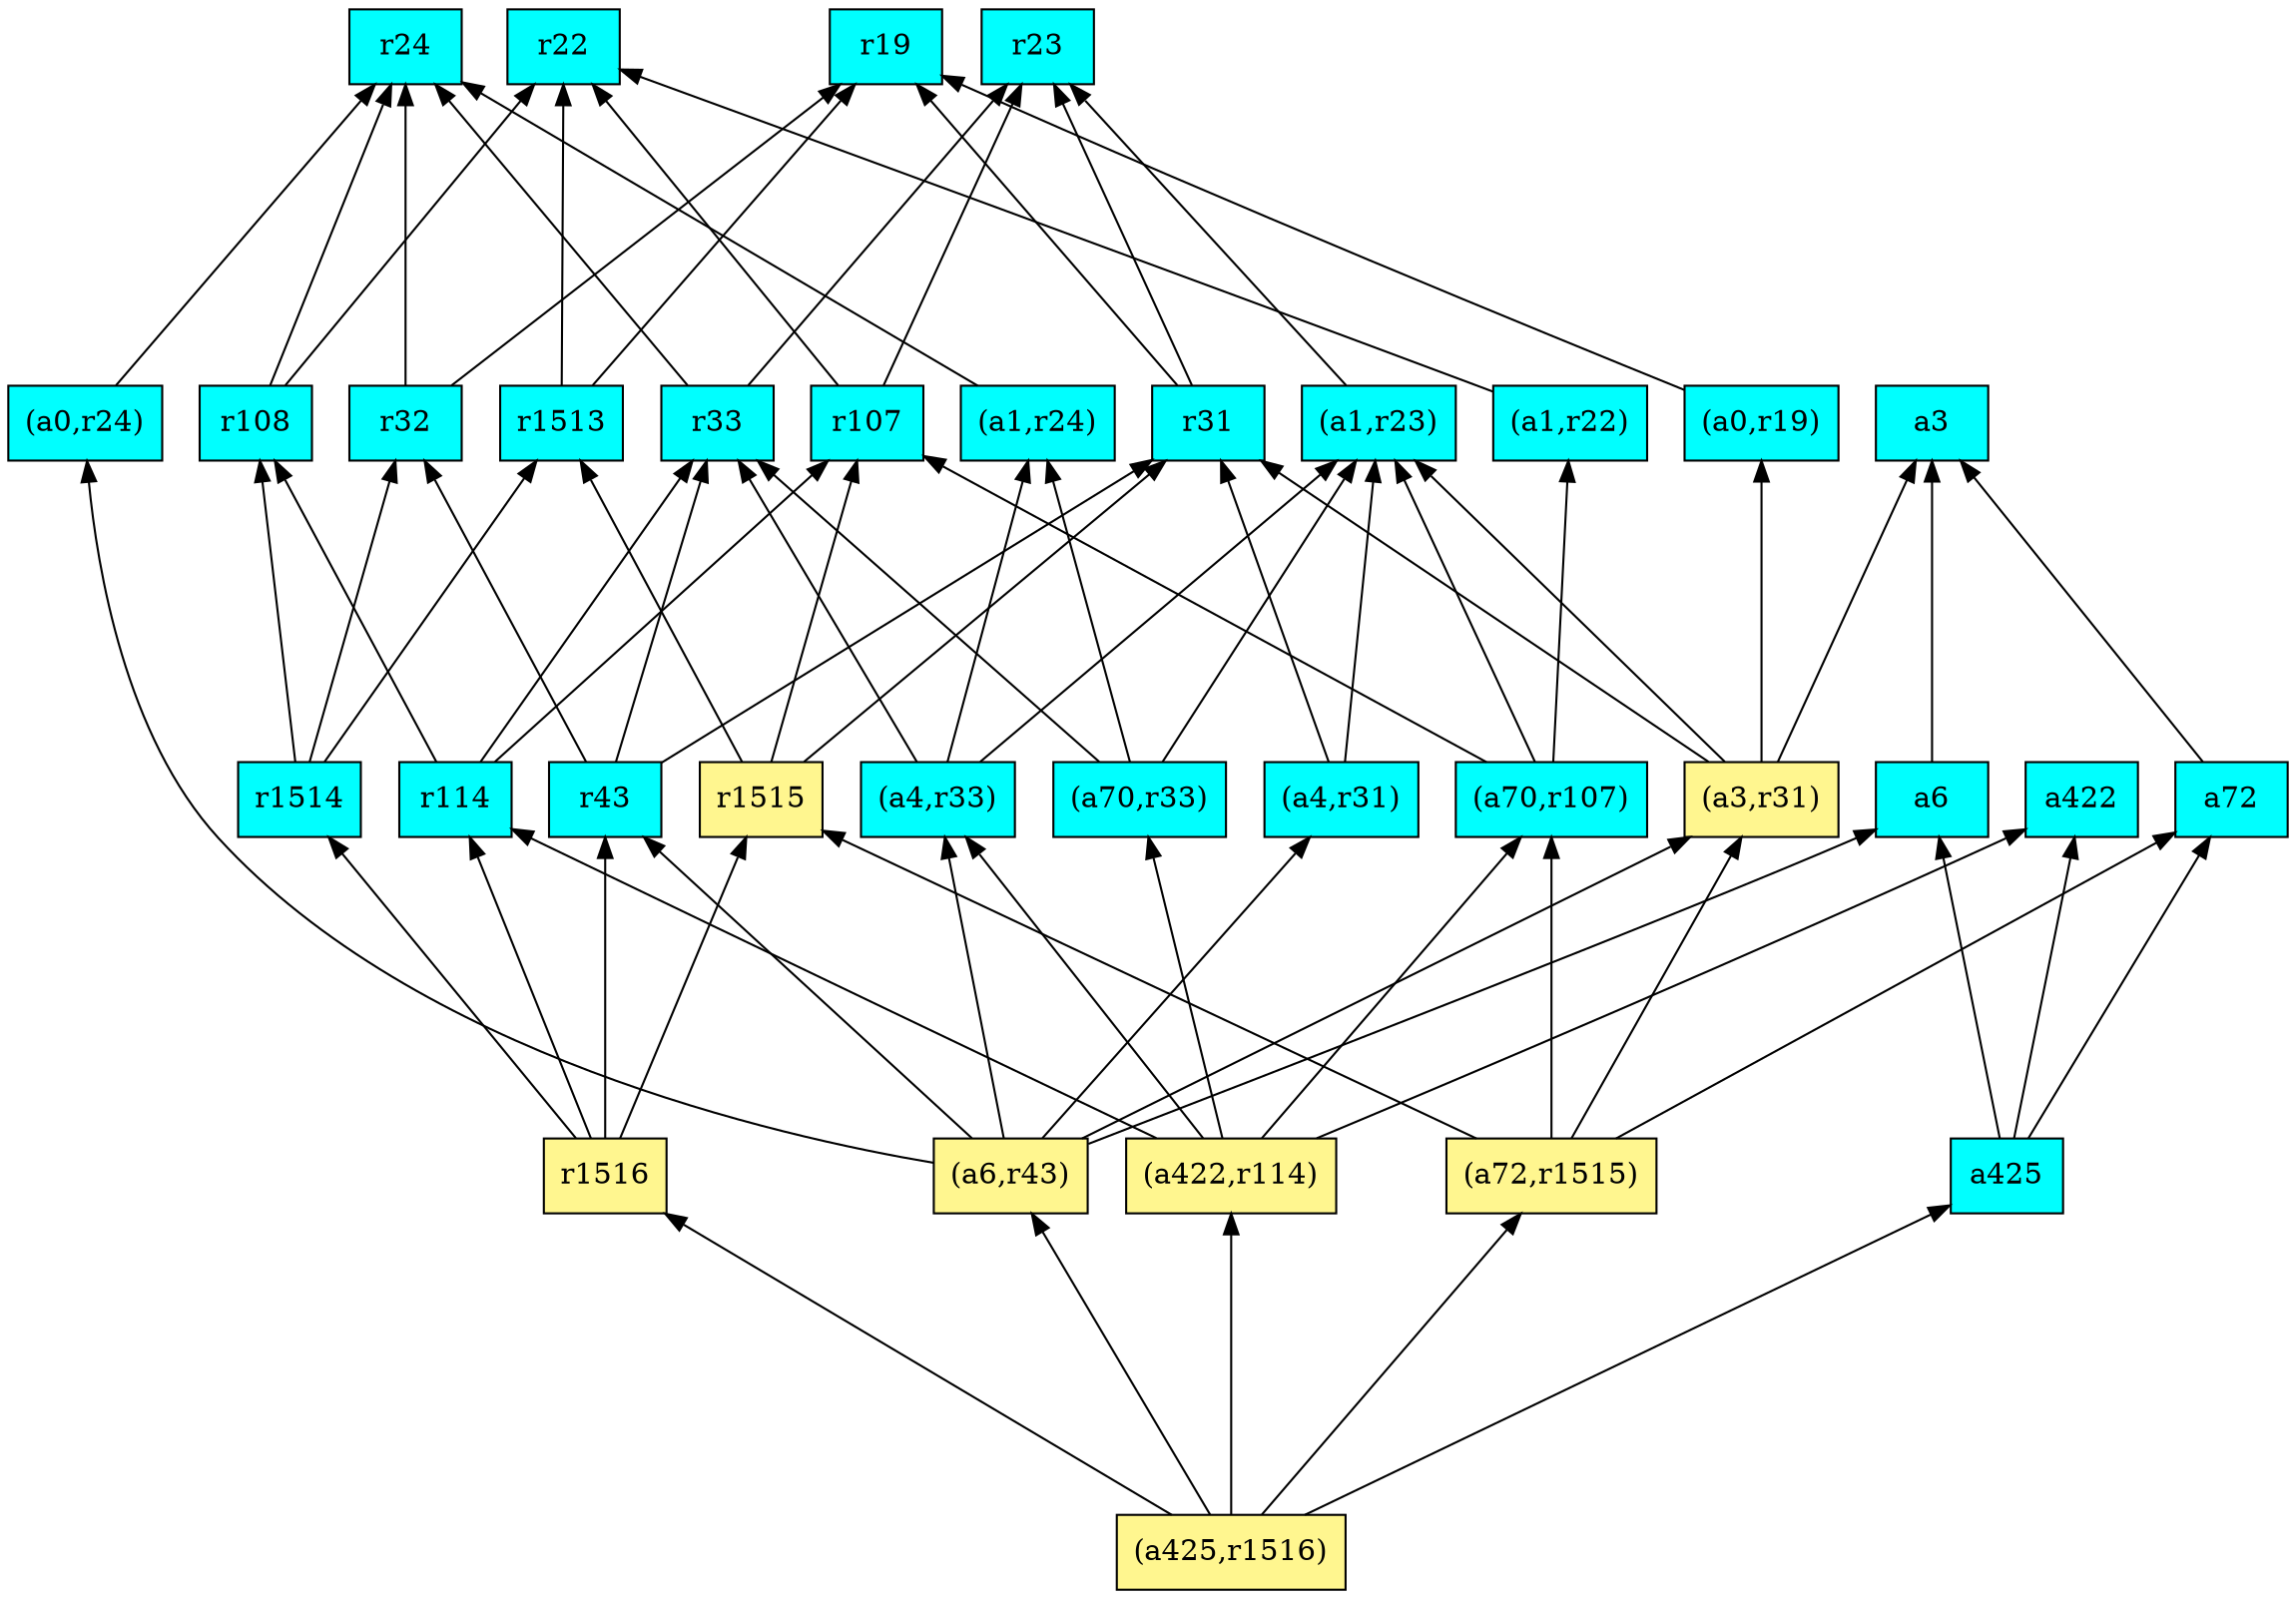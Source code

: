 digraph G {
rankdir=BT;ranksep="2.0";
"(a4,r33)" [shape=record,fillcolor=cyan,style=filled,label="{(a4,r33)}"];
"a3" [shape=record,fillcolor=cyan,style=filled,label="{a3}"];
"r1514" [shape=record,fillcolor=cyan,style=filled,label="{r1514}"];
"r107" [shape=record,fillcolor=cyan,style=filled,label="{r107}"];
"(a1,r22)" [shape=record,fillcolor=cyan,style=filled,label="{(a1,r22)}"];
"r114" [shape=record,fillcolor=cyan,style=filled,label="{r114}"];
"(a425,r1516)" [shape=record,fillcolor=khaki1,style=filled,label="{(a425,r1516)}"];
"(a72,r1515)" [shape=record,fillcolor=khaki1,style=filled,label="{(a72,r1515)}"];
"r32" [shape=record,fillcolor=cyan,style=filled,label="{r32}"];
"(a422,r114)" [shape=record,fillcolor=khaki1,style=filled,label="{(a422,r114)}"];
"(a70,r107)" [shape=record,fillcolor=cyan,style=filled,label="{(a70,r107)}"];
"r24" [shape=record,fillcolor=cyan,style=filled,label="{r24}"];
"r1516" [shape=record,fillcolor=khaki1,style=filled,label="{r1516}"];
"r33" [shape=record,fillcolor=cyan,style=filled,label="{r33}"];
"r1513" [shape=record,fillcolor=cyan,style=filled,label="{r1513}"];
"r108" [shape=record,fillcolor=cyan,style=filled,label="{r108}"];
"r43" [shape=record,fillcolor=cyan,style=filled,label="{r43}"];
"a422" [shape=record,fillcolor=cyan,style=filled,label="{a422}"];
"(a70,r33)" [shape=record,fillcolor=cyan,style=filled,label="{(a70,r33)}"];
"r22" [shape=record,fillcolor=cyan,style=filled,label="{r22}"];
"r1515" [shape=record,fillcolor=khaki1,style=filled,label="{r1515}"];
"r31" [shape=record,fillcolor=cyan,style=filled,label="{r31}"];
"a72" [shape=record,fillcolor=cyan,style=filled,label="{a72}"];
"a425" [shape=record,fillcolor=cyan,style=filled,label="{a425}"];
"(a6,r43)" [shape=record,fillcolor=khaki1,style=filled,label="{(a6,r43)}"];
"(a3,r31)" [shape=record,fillcolor=khaki1,style=filled,label="{(a3,r31)}"];
"(a1,r23)" [shape=record,fillcolor=cyan,style=filled,label="{(a1,r23)}"];
"(a0,r19)" [shape=record,fillcolor=cyan,style=filled,label="{(a0,r19)}"];
"(a1,r24)" [shape=record,fillcolor=cyan,style=filled,label="{(a1,r24)}"];
"r19" [shape=record,fillcolor=cyan,style=filled,label="{r19}"];
"(a0,r24)" [shape=record,fillcolor=cyan,style=filled,label="{(a0,r24)}"];
"r23" [shape=record,fillcolor=cyan,style=filled,label="{r23}"];
"a6" [shape=record,fillcolor=cyan,style=filled,label="{a6}"];
"(a4,r31)" [shape=record,fillcolor=cyan,style=filled,label="{(a4,r31)}"];
"(a4,r33)" -> "(a1,r23)"
"(a4,r33)" -> "(a1,r24)"
"(a4,r33)" -> "r33"
"r1514" -> "r1513"
"r1514" -> "r108"
"r1514" -> "r32"
"r107" -> "r23"
"r107" -> "r22"
"(a1,r22)" -> "r22"
"r114" -> "r107"
"r114" -> "r33"
"r114" -> "r108"
"(a425,r1516)" -> "(a422,r114)"
"(a425,r1516)" -> "r1516"
"(a425,r1516)" -> "a425"
"(a425,r1516)" -> "(a72,r1515)"
"(a425,r1516)" -> "(a6,r43)"
"(a72,r1515)" -> "(a70,r107)"
"(a72,r1515)" -> "r1515"
"(a72,r1515)" -> "a72"
"(a72,r1515)" -> "(a3,r31)"
"r32" -> "r24"
"r32" -> "r19"
"(a422,r114)" -> "(a70,r33)"
"(a422,r114)" -> "(a4,r33)"
"(a422,r114)" -> "(a70,r107)"
"(a422,r114)" -> "r114"
"(a422,r114)" -> "a422"
"(a70,r107)" -> "(a1,r22)"
"(a70,r107)" -> "(a1,r23)"
"(a70,r107)" -> "r107"
"r1516" -> "r1514"
"r1516" -> "r1515"
"r1516" -> "r114"
"r1516" -> "r43"
"r33" -> "r24"
"r33" -> "r23"
"r1513" -> "r19"
"r1513" -> "r22"
"r108" -> "r24"
"r108" -> "r22"
"r43" -> "r33"
"r43" -> "r31"
"r43" -> "r32"
"(a70,r33)" -> "(a1,r23)"
"(a70,r33)" -> "(a1,r24)"
"(a70,r33)" -> "r33"
"r1515" -> "r107"
"r1515" -> "r31"
"r1515" -> "r1513"
"r31" -> "r19"
"r31" -> "r23"
"a72" -> "a3"
"a425" -> "a72"
"a425" -> "a422"
"a425" -> "a6"
"(a6,r43)" -> "(a4,r33)"
"(a6,r43)" -> "(a0,r24)"
"(a6,r43)" -> "a6"
"(a6,r43)" -> "(a4,r31)"
"(a6,r43)" -> "r43"
"(a6,r43)" -> "(a3,r31)"
"(a3,r31)" -> "r31"
"(a3,r31)" -> "a3"
"(a3,r31)" -> "(a0,r19)"
"(a3,r31)" -> "(a1,r23)"
"(a1,r23)" -> "r23"
"(a0,r19)" -> "r19"
"(a1,r24)" -> "r24"
"(a0,r24)" -> "r24"
"a6" -> "a3"
"(a4,r31)" -> "r31"
"(a4,r31)" -> "(a1,r23)"
}